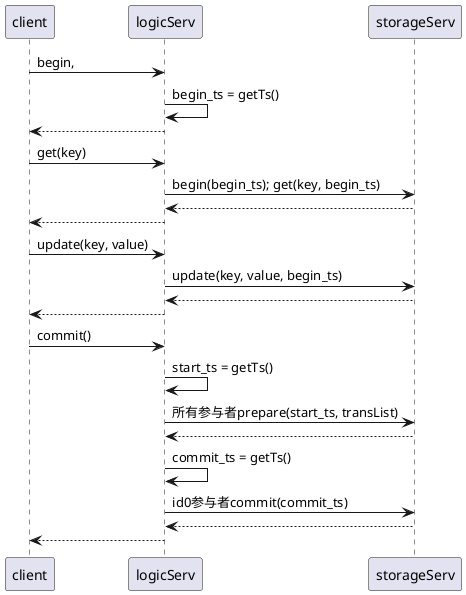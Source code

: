 @startuml
'方案1

client -> logicServ: begin,
logicServ -> logicServ:begin_ts = getTs()
'logicServ -> storageServ:
logicServ -->client:

client->logicServ:get(key)
logicServ->storageServ:begin(begin_ts); get(key, begin_ts)
storageServ --> logicServ:
logicServ --> client:

client -> logicServ: update(key, value)
logicServ -> storageServ:update(key, value, begin_ts)
storageServ --> logicServ:
client <-- logicServ:

client -> logicServ: commit()
logicServ -> logicServ:start_ts = getTs()
logicServ -> storageServ:所有参与者prepare(start_ts, transList)
storageServ-->logicServ:
logicServ -> logicServ:commit_ts = getTs()
logicServ->storageServ:id0参与者commit(commit_ts)
storageServ-->logicServ:
logicServ-->client:


@enduml

@startuml

'(*)--> if "Some Test" then
'
'     -->[true] "activity 13"
'
'(*) --> if "Some Test" then
'
'  -->[true] "activity 1"
'
'  if "" then
'	-> "activity 3" as a3
'  else
'	if "Other test" then
'	  -left-> "activity 5"
'	else
'	  --> "activity 6"
'	endif
'  endif
'
'else
'
'  ->[false] "activity 2"
'
'endif
'
'a3 --> if "last test" then
'  --> "activity 7"
'else
'  -> "activity 8"
'endif
'a3 --> if "last test1" then
'  --> "activity 9"
'else
'  -> "activity 10"
'endif

(*) --> "a"
"TransationList"-->Trans1={stat:commited, version:commit_ts1}
"TransationList(no commited)"-->Trans2={stat:no prepare, version:null}
"TransationList(no commited)"-->Trans3={stat:no prepare, version:null}

DataList --> data_key1_entry={value:x, next:Trans1, version:Trans1}
DataList --> data_key2_entry={value:y, next:null, version:Trans1}

"data_key1_entry={value:x, next:Trans1, version:Trans1}"-->data_key1_Trans1={value:x, next:null, version:Trans1}

@enduml